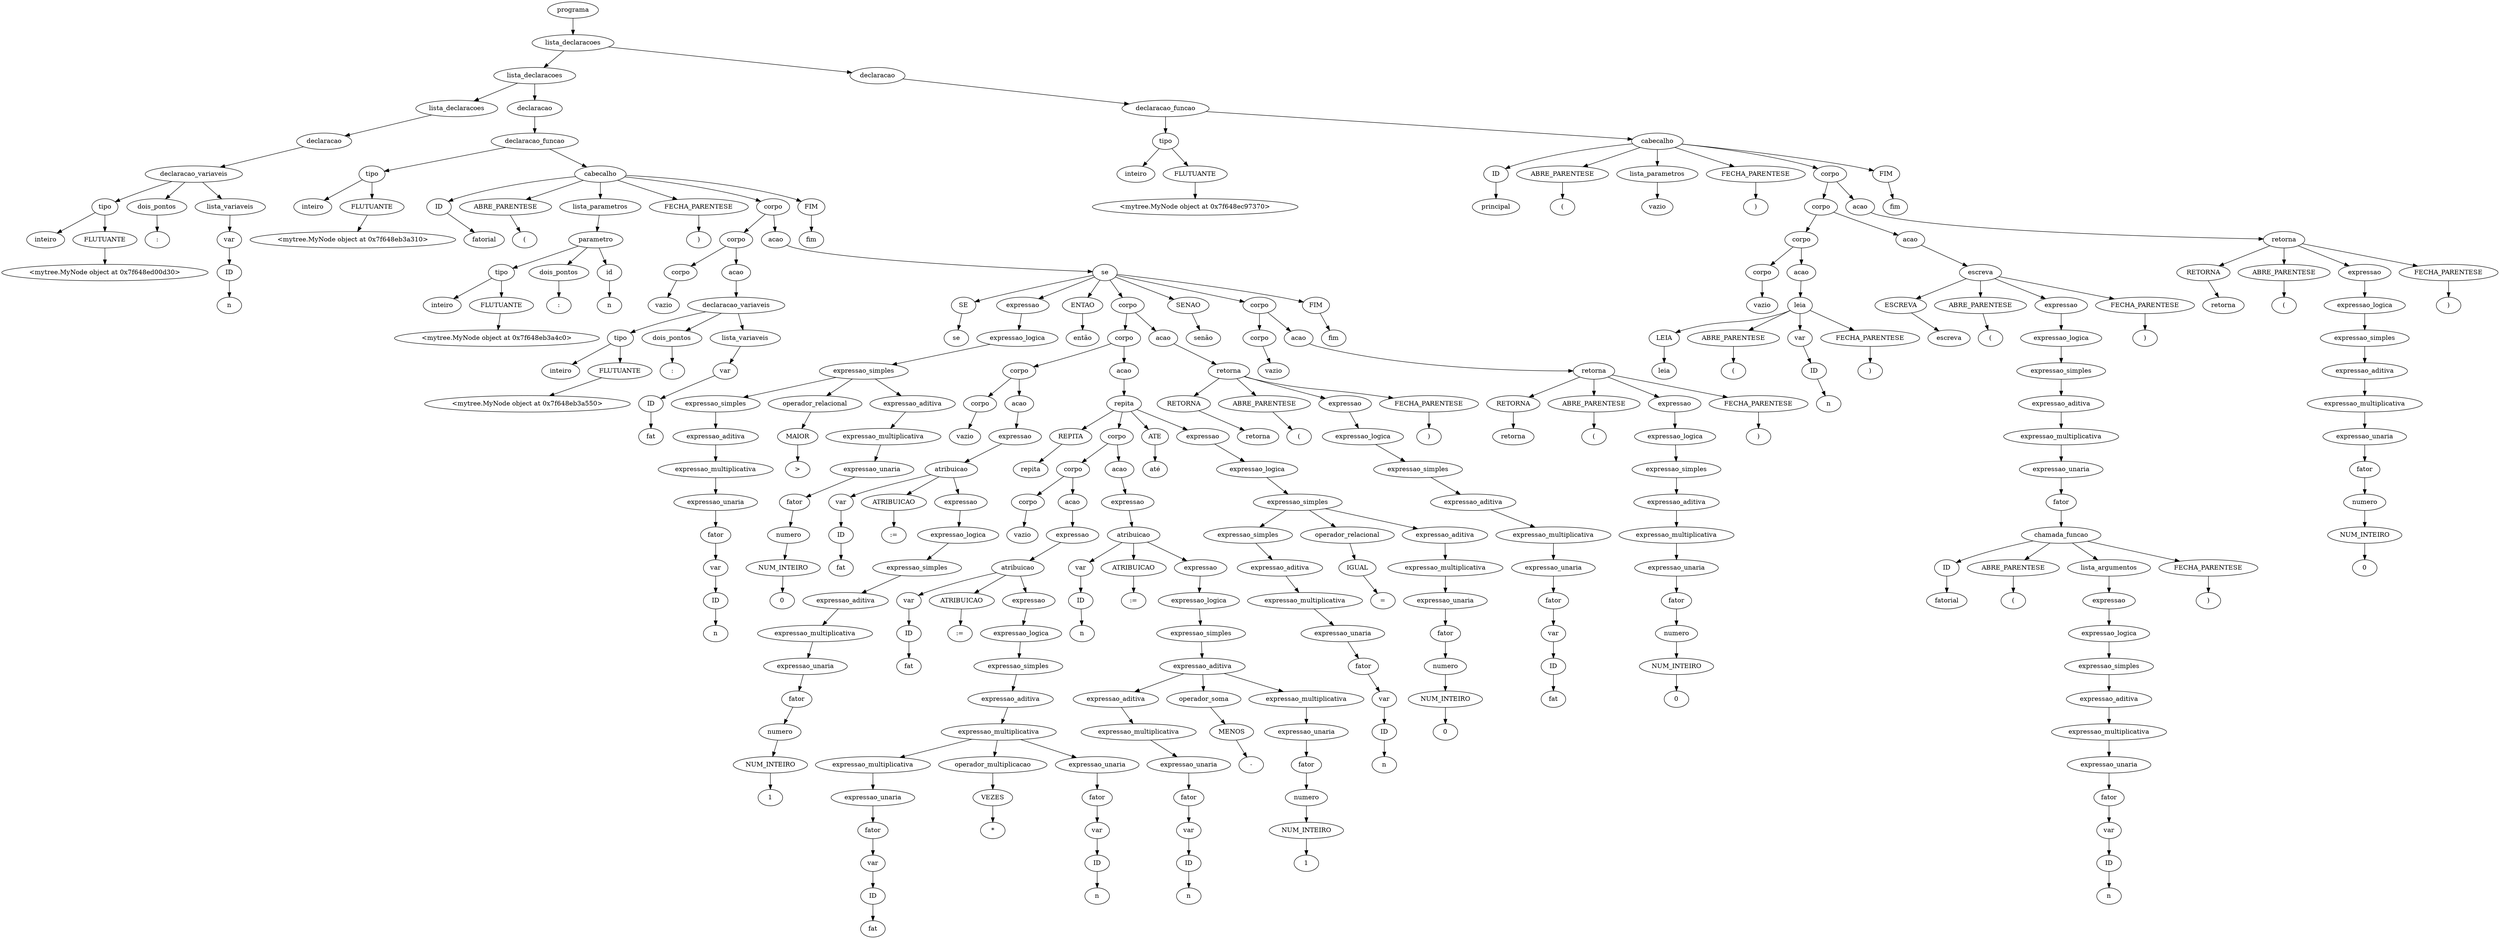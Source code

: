 digraph tree {
    "0x7f648eb3a3d0" [label="programa"];
    "0x7f648eb03280" [label="lista_declaracoes"];
    "0x7f648eb3a8e0" [label="lista_declaracoes"];
    "0x7f648ec97550" [label="lista_declaracoes"];
    "0x7f648ed13160" [label="declaracao"];
    "0x7f648eb3a370" [label="declaracao_variaveis"];
    "0x7f648ed00cd0" [label="tipo"];
    "0x7f648ed00d30" [label="inteiro"];
    "0x7f648eb3a1f0" [label="FLUTUANTE"];
    "0x7f648eb3a220" [label="<mytree.MyNode object at 0x7f648ed00d30>"];
    "0x7f648ed00a30" [label="dois_pontos"];
    "0x7f648eb3a490" [label=":"];
    "0x7f648eb3a1c0" [label="lista_variaveis"];
    "0x7f648ed13100" [label="var"];
    "0x7f648eca6700" [label="ID"];
    "0x7f648eb3a190" [label="n"];
    "0x7f648eb3a430" [label="declaracao"];
    "0x7f648eb3a160" [label="declaracao_funcao"];
    "0x7f648eb3a340" [label="tipo"];
    "0x7f648eb3a310" [label="inteiro"];
    "0x7f648eb3a2e0" [label="FLUTUANTE"];
    "0x7f648eb3a2b0" [label="<mytree.MyNode object at 0x7f648eb3a310>"];
    "0x7f648eb3a880" [label="cabecalho"];
    "0x7f648eb03f70" [label="ID"];
    "0x7f648eb03fa0" [label="fatorial"];
    "0x7f648eb03460" [label="ABRE_PARENTESE"];
    "0x7f648eb03400" [label="("];
    "0x7f648eb3a280" [label="lista_parametros"];
    "0x7f648eb3a460" [label="parametro"];
    "0x7f648eb3a100" [label="tipo"];
    "0x7f648eb3a4c0" [label="inteiro"];
    "0x7f648eb3a5b0" [label="FLUTUANTE"];
    "0x7f648eb3a5e0" [label="<mytree.MyNode object at 0x7f648eb3a4c0>"];
    "0x7f648eb3a520" [label="dois_pontos"];
    "0x7f648eb3a730" [label=":"];
    "0x7f648eb3a760" [label="id"];
    "0x7f648eb3a790" [label="n"];
    "0x7f648eb03880" [label="FECHA_PARENTESE"];
    "0x7f648eb038b0" [label=")"];
    "0x7f648eb3aca0" [label="corpo"];
    "0x7f648eb3a9d0" [label="corpo"];
    "0x7f648eb3a820" [label="corpo"];
    "0x7f648eb3a610" [label="vazio"];
    "0x7f648eb3a850" [label="acao"];
    "0x7f648eb3a970" [label="declaracao_variaveis"];
    "0x7f648eb3a580" [label="tipo"];
    "0x7f648eb3a550" [label="inteiro"];
    "0x7f648eb3a910" [label="FLUTUANTE"];
    "0x7f648eb3a940" [label="<mytree.MyNode object at 0x7f648eb3a550>"];
    "0x7f648eb3aa30" [label="dois_pontos"];
    "0x7f648eb3ab50" [label=":"];
    "0x7f648eb3a9a0" [label="lista_variaveis"];
    "0x7f648eb3a640" [label="var"];
    "0x7f648eb3a3a0" [label="ID"];
    "0x7f648eb3aa90" [label="fat"];
    "0x7f648eb3aa60" [label="acao"];
    "0x7f648eb0ff40" [label="se"];
    "0x7f648eb03a00" [label="SE"];
    "0x7f648eb03eb0" [label="se"];
    "0x7f648eb3af40" [label="expressao"];
    "0x7f648eb3ac70" [label="expressao_logica"];
    "0x7f648eb3ae80" [label="expressao_simples"];
    "0x7f648eb3ac10" [label="expressao_simples"];
    "0x7f648eb3aac0" [label="expressao_aditiva"];
    "0x7f648eb3abb0" [label="expressao_multiplicativa"];
    "0x7f648eb3ab20" [label="expressao_unaria"];
    "0x7f648eb3a8b0" [label="fator"];
    "0x7f648eb3a700" [label="var"];
    "0x7f648eb3a670" [label="ID"];
    "0x7f648eb3ab80" [label="n"];
    "0x7f648eb3ac40" [label="operador_relacional"];
    "0x7f648eb3acd0" [label="MAIOR"];
    "0x7f648eb3adc0" [label=">"];
    "0x7f648eb3ad60" [label="expressao_aditiva"];
    "0x7f648eb3aee0" [label="expressao_multiplicativa"];
    "0x7f648eb3adf0" [label="expressao_unaria"];
    "0x7f648eb3ad30" [label="fator"];
    "0x7f648eb3aaf0" [label="numero"];
    "0x7f648eb3abe0" [label="NUM_INTEIRO"];
    "0x7f648eb3aeb0" [label="0"];
    "0x7f648eb03ee0" [label="ENTAO"];
    "0x7f648eb03cd0" [label="então"];
    "0x7f648eb037c0" [label="corpo"];
    "0x7f648eb0ff70" [label="corpo"];
    "0x7f648eb0f4f0" [label="corpo"];
    "0x7f648eb0f0a0" [label="corpo"];
    "0x7f648eb3af70" [label="vazio"];
    "0x7f648eb0f400" [label="acao"];
    "0x7f648eb0f0d0" [label="expressao"];
    "0x7f648eb0f3a0" [label="atribuicao"];
    "0x7f648eb3afd0" [label="var"];
    "0x7f648eb3ad90" [label="ID"];
    "0x7f648eb0f190" [label="fat"];
    "0x7f648eb0f430" [label="ATRIBUICAO"];
    "0x7f648eb0f4c0" [label=":="];
    "0x7f648eb0f370" [label="expressao"];
    "0x7f648eb0f340" [label="expressao_logica"];
    "0x7f648eb0f280" [label="expressao_simples"];
    "0x7f648eb0f220" [label="expressao_aditiva"];
    "0x7f648eb0f310" [label="expressao_multiplicativa"];
    "0x7f648eb0f1c0" [label="expressao_unaria"];
    "0x7f648eb0f1f0" [label="fator"];
    "0x7f648eb3af10" [label="numero"];
    "0x7f648eb3afa0" [label="NUM_INTEIRO"];
    "0x7f648eb0f2e0" [label="1"];
    "0x7f648eb0f2b0" [label="acao"];
    "0x7f648eb03550" [label="repita"];
    "0x7f648eb035e0" [label="REPITA"];
    "0x7f648eb03580" [label="repita"];
    "0x7f648eb03130" [label="corpo"];
    "0x7f648eb0fb80" [label="corpo"];
    "0x7f648eb0f100" [label="corpo"];
    "0x7f648eb0f040" [label="vazio"];
    "0x7f648eb0f7f0" [label="acao"];
    "0x7f648eb0f580" [label="expressao"];
    "0x7f648eb0faf0" [label="atribuicao"];
    "0x7f648eb0f520" [label="var"];
    "0x7f648eb0f460" [label="ID"];
    "0x7f648eb0f640" [label="fat"];
    "0x7f648eb0f8e0" [label="ATRIBUICAO"];
    "0x7f648eb0fb50" [label=":="];
    "0x7f648eb0f850" [label="expressao"];
    "0x7f648eb0fa90" [label="expressao_logica"];
    "0x7f648eb0f9d0" [label="expressao_simples"];
    "0x7f648eb0f760" [label="expressao_aditiva"];
    "0x7f648eb0fa60" [label="expressao_multiplicativa"];
    "0x7f648eb0f7c0" [label="expressao_multiplicativa"];
    "0x7f648eb0f670" [label="expressao_unaria"];
    "0x7f648eb0f6a0" [label="fator"];
    "0x7f648eb0f550" [label="var"];
    "0x7f648eb0f3d0" [label="ID"];
    "0x7f648eb0f790" [label="fat"];
    "0x7f648eb0f910" [label="operador_multiplicacao"];
    "0x7f648eb0f6d0" [label="VEZES"];
    "0x7f648eb0f820" [label="*"];
    "0x7f648eb0f970" [label="expressao_unaria"];
    "0x7f648eb0f880" [label="fator"];
    "0x7f648eb0f700" [label="var"];
    "0x7f648eb0f730" [label="ID"];
    "0x7f648eb0fa30" [label="n"];
    "0x7f648eb0f8b0" [label="acao"];
    "0x7f648eb0fbb0" [label="expressao"];
    "0x7f648eb0fdf0" [label="atribuicao"];
    "0x7f648eb0f070" [label="var"];
    "0x7f648eb0f160" [label="ID"];
    "0x7f648eb0f610" [label="n"];
    "0x7f648eb0fd90" [label="ATRIBUICAO"];
    "0x7f648eb030a0" [label=":="];
    "0x7f648eb03070" [label="expressao"];
    "0x7f648eb0fe80" [label="expressao_logica"];
    "0x7f648eb0fd60" [label="expressao_simples"];
    "0x7f648eb0fe50" [label="expressao_aditiva"];
    "0x7f648eb0fc40" [label="expressao_aditiva"];
    "0x7f648eb0fd30" [label="expressao_multiplicativa"];
    "0x7f648eb0f5b0" [label="expressao_unaria"];
    "0x7f648eb0fc10" [label="fator"];
    "0x7f648eb0fa00" [label="var"];
    "0x7f648eb0f9a0" [label="ID"];
    "0x7f648eb0fd00" [label="n"];
    "0x7f648eb0feb0" [label="operador_soma"];
    "0x7f648eb0fcd0" [label="MENOS"];
    "0x7f648eb0fdc0" [label="-"];
    "0x7f648eb0ffd0" [label="expressao_multiplicativa"];
    "0x7f648eb0fee0" [label="expressao_unaria"];
    "0x7f648eb0fe20" [label="fator"];
    "0x7f648eb0fc70" [label="numero"];
    "0x7f648eb0fca0" [label="NUM_INTEIRO"];
    "0x7f648eb0ffa0" [label="1"];
    "0x7f648eb03610" [label="ATE"];
    "0x7f648eb03640" [label="até"];
    "0x7f648eb03520" [label="expressao"];
    "0x7f648eb03250" [label="expressao_logica"];
    "0x7f648eb03430" [label="expressao_simples"];
    "0x7f648eb031f0" [label="expressao_simples"];
    "0x7f648eb03040" [label="expressao_aditiva"];
    "0x7f648eb0fb20" [label="expressao_multiplicativa"];
    "0x7f648eb03160" [label="expressao_unaria"];
    "0x7f648eb030d0" [label="fator"];
    "0x7f648eb0fac0" [label="var"];
    "0x7f648eb0f5e0" [label="ID"];
    "0x7f648eb0fbe0" [label="n"];
    "0x7f648eb03220" [label="operador_relacional"];
    "0x7f648eb032b0" [label="IGUAL"];
    "0x7f648eb033a0" [label="="];
    "0x7f648eb03340" [label="expressao_aditiva"];
    "0x7f648eb034c0" [label="expressao_multiplicativa"];
    "0x7f648eb033d0" [label="expressao_unaria"];
    "0x7f648eb03310" [label="fator"];
    "0x7f648eb03190" [label="numero"];
    "0x7f648eb031c0" [label="NUM_INTEIRO"];
    "0x7f648eb03490" [label="0"];
    "0x7f648eb038e0" [label="acao"];
    "0x7f648eb03760" [label="retorna"];
    "0x7f648eb037f0" [label="RETORNA"];
    "0x7f648eb03910" [label="retorna"];
    "0x7f648eb03940" [label="ABRE_PARENTESE"];
    "0x7f648eb03970" [label="("];
    "0x7f648eb03730" [label="expressao"];
    "0x7f648eb03700" [label="expressao_logica"];
    "0x7f648eb036d0" [label="expressao_simples"];
    "0x7f648eb03100" [label="expressao_aditiva"];
    "0x7f648eb036a0" [label="expressao_multiplicativa"];
    "0x7f648eb0ff10" [label="expressao_unaria"];
    "0x7f648eb034f0" [label="fator"];
    "0x7f648eb0f490" [label="var"];
    "0x7f648eb0f130" [label="ID"];
    "0x7f648eb03670" [label="fat"];
    "0x7f648eb039a0" [label="FECHA_PARENTESE"];
    "0x7f648eb039d0" [label=")"];
    "0x7f648eb03ac0" [label="SENAO"];
    "0x7f648eb03af0" [label="senão"];
    "0x7f648eb03c70" [label="corpo"];
    "0x7f648eb03a30" [label="corpo"];
    "0x7f648eb0f250" [label="vazio"];
    "0x7f648eb03d90" [label="acao"];
    "0x7f648eb03c10" [label="retorna"];
    "0x7f648eb03ca0" [label="RETORNA"];
    "0x7f648eb03dc0" [label="retorna"];
    "0x7f648eb03df0" [label="ABRE_PARENTESE"];
    "0x7f648eb03e20" [label="("];
    "0x7f648eb03be0" [label="expressao"];
    "0x7f648eb03bb0" [label="expressao_logica"];
    "0x7f648eb03b20" [label="expressao_simples"];
    "0x7f648eb03a90" [label="expressao_aditiva"];
    "0x7f648eb03b80" [label="expressao_multiplicativa"];
    "0x7f648eb03820" [label="expressao_unaria"];
    "0x7f648eb03a60" [label="fator"];
    "0x7f648eb03850" [label="numero"];
    "0x7f648eb03370" [label="NUM_INTEIRO"];
    "0x7f648eb03b50" [label="0"];
    "0x7f648eb03e50" [label="FECHA_PARENTESE"];
    "0x7f648eb03e80" [label=")"];
    "0x7f648eb03f10" [label="FIM"];
    "0x7f648eb03f40" [label="fim"];
    "0x7f648eb03790" [label="FIM"];
    "0x7f648eb035b0" [label="fim"];
    "0x7f648eb3a130" [label="declaracao"];
    "0x7f648eb3a7c0" [label="declaracao_funcao"];
    "0x7f648ecb8280" [label="tipo"];
    "0x7f648ec97370" [label="inteiro"];
    "0x7f648eb3a400" [label="FLUTUANTE"];
    "0x7f648eb3a250" [label="<mytree.MyNode object at 0x7f648ec97370>"];
    "0x7f648ea7b310" [label="cabecalho"];
    "0x7f648ea7beb0" [label="ID"];
    "0x7f648ea7bee0" [label="principal"];
    "0x7f648ea7bcd0" [label="ABRE_PARENTESE"];
    "0x7f648ea7b790" [label="("];
    "0x7f648eb03c40" [label="lista_parametros"];
    "0x7f648eb3ae50" [label="vazio"];
    "0x7f648ea7b7c0" [label="FECHA_PARENTESE"];
    "0x7f648ea7bf10" [label=")"];
    "0x7f648ea7bc70" [label="corpo"];
    "0x7f648ea7b6d0" [label="corpo"];
    "0x7f648ea7b2e0" [label="corpo"];
    "0x7f648ea7b100" [label="corpo"];
    "0x7f648eb3a6d0" [label="vazio"];
    "0x7f648ea7b3a0" [label="acao"];
    "0x7f648ea7b1c0" [label="leia"];
    "0x7f648ea7b1f0" [label="LEIA"];
    "0x7f648ea7b3d0" [label="leia"];
    "0x7f648ea7b400" [label="ABRE_PARENTESE"];
    "0x7f648ea7b430" [label="("];
    "0x7f648eb032e0" [label="var"];
    "0x7f648ea7b070" [label="ID"];
    "0x7f648ea7b2b0" [label="n"];
    "0x7f648ea7b460" [label="FECHA_PARENTESE"];
    "0x7f648ea7b490" [label=")"];
    "0x7f648ea7ba00" [label="acao"];
    "0x7f648ea7b220" [label="escreva"];
    "0x7f648ea7b760" [label="ESCREVA"];
    "0x7f648ea7ba30" [label="escreva"];
    "0x7f648ea7ba60" [label="ABRE_PARENTESE"];
    "0x7f648ea7ba90" [label="("];
    "0x7f648ea7b280" [label="expressao"];
    "0x7f648ea7b970" [label="expressao_logica"];
    "0x7f648ea7b7f0" [label="expressao_simples"];
    "0x7f648ea7b130" [label="expressao_aditiva"];
    "0x7f648ea7b940" [label="expressao_multiplicativa"];
    "0x7f648ea7b700" [label="expressao_unaria"];
    "0x7f648ea7b820" [label="fator"];
    "0x7f648ea7b6a0" [label="chamada_funcao"];
    "0x7f648ea7b730" [label="ID"];
    "0x7f648ea7b850" [label="fatorial"];
    "0x7f648ea7b880" [label="ABRE_PARENTESE"];
    "0x7f648ea7b8b0" [label="("];
    "0x7f648ea7b670" [label="lista_argumentos"];
    "0x7f648ea7b640" [label="expressao"];
    "0x7f648ea7b610" [label="expressao_logica"];
    "0x7f648ea7b5e0" [label="expressao_simples"];
    "0x7f648ea7b550" [label="expressao_aditiva"];
    "0x7f648ea7b4f0" [label="expressao_multiplicativa"];
    "0x7f648ea7b340" [label="expressao_unaria"];
    "0x7f648ea7b520" [label="fator"];
    "0x7f648eb03fd0" [label="var"];
    "0x7f648ea7b0d0" [label="ID"];
    "0x7f648ea7b4c0" [label="n"];
    "0x7f648ea7b8e0" [label="FECHA_PARENTESE"];
    "0x7f648ea7b910" [label=")"];
    "0x7f648ea7bac0" [label="FECHA_PARENTESE"];
    "0x7f648ea7baf0" [label=")"];
    "0x7f648ea7bd90" [label="acao"];
    "0x7f648ea7bc10" [label="retorna"];
    "0x7f648ea7bca0" [label="RETORNA"];
    "0x7f648ea7bdc0" [label="retorna"];
    "0x7f648ea7bdf0" [label="ABRE_PARENTESE"];
    "0x7f648ea7be20" [label="("];
    "0x7f648ea7bbe0" [label="expressao"];
    "0x7f648ea7bbb0" [label="expressao_logica"];
    "0x7f648ea7bb80" [label="expressao_simples"];
    "0x7f648ea7b580" [label="expressao_aditiva"];
    "0x7f648ea7bb50" [label="expressao_multiplicativa"];
    "0x7f648ea7b9a0" [label="expressao_unaria"];
    "0x7f648ea7b250" [label="fator"];
    "0x7f648ea7b0a0" [label="numero"];
    "0x7f648ea7b040" [label="NUM_INTEIRO"];
    "0x7f648ea7bb20" [label="0"];
    "0x7f648ea7be50" [label="FECHA_PARENTESE"];
    "0x7f648ea7be80" [label=")"];
    "0x7f648ea7bf40" [label="FIM"];
    "0x7f648ea7bf70" [label="fim"];
    "0x7f648eb3a3d0" -> "0x7f648eb03280";
    "0x7f648eb03280" -> "0x7f648eb3a8e0";
    "0x7f648eb03280" -> "0x7f648eb3a130";
    "0x7f648eb3a8e0" -> "0x7f648ec97550";
    "0x7f648eb3a8e0" -> "0x7f648eb3a430";
    "0x7f648ec97550" -> "0x7f648ed13160";
    "0x7f648ed13160" -> "0x7f648eb3a370";
    "0x7f648eb3a370" -> "0x7f648ed00cd0";
    "0x7f648eb3a370" -> "0x7f648ed00a30";
    "0x7f648eb3a370" -> "0x7f648eb3a1c0";
    "0x7f648ed00cd0" -> "0x7f648ed00d30";
    "0x7f648ed00cd0" -> "0x7f648eb3a1f0";
    "0x7f648eb3a1f0" -> "0x7f648eb3a220";
    "0x7f648ed00a30" -> "0x7f648eb3a490";
    "0x7f648eb3a1c0" -> "0x7f648ed13100";
    "0x7f648ed13100" -> "0x7f648eca6700";
    "0x7f648eca6700" -> "0x7f648eb3a190";
    "0x7f648eb3a430" -> "0x7f648eb3a160";
    "0x7f648eb3a160" -> "0x7f648eb3a340";
    "0x7f648eb3a160" -> "0x7f648eb3a880";
    "0x7f648eb3a340" -> "0x7f648eb3a310";
    "0x7f648eb3a340" -> "0x7f648eb3a2e0";
    "0x7f648eb3a2e0" -> "0x7f648eb3a2b0";
    "0x7f648eb3a880" -> "0x7f648eb03f70";
    "0x7f648eb3a880" -> "0x7f648eb03460";
    "0x7f648eb3a880" -> "0x7f648eb3a280";
    "0x7f648eb3a880" -> "0x7f648eb03880";
    "0x7f648eb3a880" -> "0x7f648eb3aca0";
    "0x7f648eb3a880" -> "0x7f648eb03790";
    "0x7f648eb03f70" -> "0x7f648eb03fa0";
    "0x7f648eb03460" -> "0x7f648eb03400";
    "0x7f648eb3a280" -> "0x7f648eb3a460";
    "0x7f648eb3a460" -> "0x7f648eb3a100";
    "0x7f648eb3a460" -> "0x7f648eb3a520";
    "0x7f648eb3a460" -> "0x7f648eb3a760";
    "0x7f648eb3a100" -> "0x7f648eb3a4c0";
    "0x7f648eb3a100" -> "0x7f648eb3a5b0";
    "0x7f648eb3a5b0" -> "0x7f648eb3a5e0";
    "0x7f648eb3a520" -> "0x7f648eb3a730";
    "0x7f648eb3a760" -> "0x7f648eb3a790";
    "0x7f648eb03880" -> "0x7f648eb038b0";
    "0x7f648eb3aca0" -> "0x7f648eb3a9d0";
    "0x7f648eb3aca0" -> "0x7f648eb3aa60";
    "0x7f648eb3a9d0" -> "0x7f648eb3a820";
    "0x7f648eb3a9d0" -> "0x7f648eb3a850";
    "0x7f648eb3a820" -> "0x7f648eb3a610";
    "0x7f648eb3a850" -> "0x7f648eb3a970";
    "0x7f648eb3a970" -> "0x7f648eb3a580";
    "0x7f648eb3a970" -> "0x7f648eb3aa30";
    "0x7f648eb3a970" -> "0x7f648eb3a9a0";
    "0x7f648eb3a580" -> "0x7f648eb3a550";
    "0x7f648eb3a580" -> "0x7f648eb3a910";
    "0x7f648eb3a910" -> "0x7f648eb3a940";
    "0x7f648eb3aa30" -> "0x7f648eb3ab50";
    "0x7f648eb3a9a0" -> "0x7f648eb3a640";
    "0x7f648eb3a640" -> "0x7f648eb3a3a0";
    "0x7f648eb3a3a0" -> "0x7f648eb3aa90";
    "0x7f648eb3aa60" -> "0x7f648eb0ff40";
    "0x7f648eb0ff40" -> "0x7f648eb03a00";
    "0x7f648eb0ff40" -> "0x7f648eb3af40";
    "0x7f648eb0ff40" -> "0x7f648eb03ee0";
    "0x7f648eb0ff40" -> "0x7f648eb037c0";
    "0x7f648eb0ff40" -> "0x7f648eb03ac0";
    "0x7f648eb0ff40" -> "0x7f648eb03c70";
    "0x7f648eb0ff40" -> "0x7f648eb03f10";
    "0x7f648eb03a00" -> "0x7f648eb03eb0";
    "0x7f648eb3af40" -> "0x7f648eb3ac70";
    "0x7f648eb3ac70" -> "0x7f648eb3ae80";
    "0x7f648eb3ae80" -> "0x7f648eb3ac10";
    "0x7f648eb3ae80" -> "0x7f648eb3ac40";
    "0x7f648eb3ae80" -> "0x7f648eb3ad60";
    "0x7f648eb3ac10" -> "0x7f648eb3aac0";
    "0x7f648eb3aac0" -> "0x7f648eb3abb0";
    "0x7f648eb3abb0" -> "0x7f648eb3ab20";
    "0x7f648eb3ab20" -> "0x7f648eb3a8b0";
    "0x7f648eb3a8b0" -> "0x7f648eb3a700";
    "0x7f648eb3a700" -> "0x7f648eb3a670";
    "0x7f648eb3a670" -> "0x7f648eb3ab80";
    "0x7f648eb3ac40" -> "0x7f648eb3acd0";
    "0x7f648eb3acd0" -> "0x7f648eb3adc0";
    "0x7f648eb3ad60" -> "0x7f648eb3aee0";
    "0x7f648eb3aee0" -> "0x7f648eb3adf0";
    "0x7f648eb3adf0" -> "0x7f648eb3ad30";
    "0x7f648eb3ad30" -> "0x7f648eb3aaf0";
    "0x7f648eb3aaf0" -> "0x7f648eb3abe0";
    "0x7f648eb3abe0" -> "0x7f648eb3aeb0";
    "0x7f648eb03ee0" -> "0x7f648eb03cd0";
    "0x7f648eb037c0" -> "0x7f648eb0ff70";
    "0x7f648eb037c0" -> "0x7f648eb038e0";
    "0x7f648eb0ff70" -> "0x7f648eb0f4f0";
    "0x7f648eb0ff70" -> "0x7f648eb0f2b0";
    "0x7f648eb0f4f0" -> "0x7f648eb0f0a0";
    "0x7f648eb0f4f0" -> "0x7f648eb0f400";
    "0x7f648eb0f0a0" -> "0x7f648eb3af70";
    "0x7f648eb0f400" -> "0x7f648eb0f0d0";
    "0x7f648eb0f0d0" -> "0x7f648eb0f3a0";
    "0x7f648eb0f3a0" -> "0x7f648eb3afd0";
    "0x7f648eb0f3a0" -> "0x7f648eb0f430";
    "0x7f648eb0f3a0" -> "0x7f648eb0f370";
    "0x7f648eb3afd0" -> "0x7f648eb3ad90";
    "0x7f648eb3ad90" -> "0x7f648eb0f190";
    "0x7f648eb0f430" -> "0x7f648eb0f4c0";
    "0x7f648eb0f370" -> "0x7f648eb0f340";
    "0x7f648eb0f340" -> "0x7f648eb0f280";
    "0x7f648eb0f280" -> "0x7f648eb0f220";
    "0x7f648eb0f220" -> "0x7f648eb0f310";
    "0x7f648eb0f310" -> "0x7f648eb0f1c0";
    "0x7f648eb0f1c0" -> "0x7f648eb0f1f0";
    "0x7f648eb0f1f0" -> "0x7f648eb3af10";
    "0x7f648eb3af10" -> "0x7f648eb3afa0";
    "0x7f648eb3afa0" -> "0x7f648eb0f2e0";
    "0x7f648eb0f2b0" -> "0x7f648eb03550";
    "0x7f648eb03550" -> "0x7f648eb035e0";
    "0x7f648eb03550" -> "0x7f648eb03130";
    "0x7f648eb03550" -> "0x7f648eb03610";
    "0x7f648eb03550" -> "0x7f648eb03520";
    "0x7f648eb035e0" -> "0x7f648eb03580";
    "0x7f648eb03130" -> "0x7f648eb0fb80";
    "0x7f648eb03130" -> "0x7f648eb0f8b0";
    "0x7f648eb0fb80" -> "0x7f648eb0f100";
    "0x7f648eb0fb80" -> "0x7f648eb0f7f0";
    "0x7f648eb0f100" -> "0x7f648eb0f040";
    "0x7f648eb0f7f0" -> "0x7f648eb0f580";
    "0x7f648eb0f580" -> "0x7f648eb0faf0";
    "0x7f648eb0faf0" -> "0x7f648eb0f520";
    "0x7f648eb0faf0" -> "0x7f648eb0f8e0";
    "0x7f648eb0faf0" -> "0x7f648eb0f850";
    "0x7f648eb0f520" -> "0x7f648eb0f460";
    "0x7f648eb0f460" -> "0x7f648eb0f640";
    "0x7f648eb0f8e0" -> "0x7f648eb0fb50";
    "0x7f648eb0f850" -> "0x7f648eb0fa90";
    "0x7f648eb0fa90" -> "0x7f648eb0f9d0";
    "0x7f648eb0f9d0" -> "0x7f648eb0f760";
    "0x7f648eb0f760" -> "0x7f648eb0fa60";
    "0x7f648eb0fa60" -> "0x7f648eb0f7c0";
    "0x7f648eb0fa60" -> "0x7f648eb0f910";
    "0x7f648eb0fa60" -> "0x7f648eb0f970";
    "0x7f648eb0f7c0" -> "0x7f648eb0f670";
    "0x7f648eb0f670" -> "0x7f648eb0f6a0";
    "0x7f648eb0f6a0" -> "0x7f648eb0f550";
    "0x7f648eb0f550" -> "0x7f648eb0f3d0";
    "0x7f648eb0f3d0" -> "0x7f648eb0f790";
    "0x7f648eb0f910" -> "0x7f648eb0f6d0";
    "0x7f648eb0f6d0" -> "0x7f648eb0f820";
    "0x7f648eb0f970" -> "0x7f648eb0f880";
    "0x7f648eb0f880" -> "0x7f648eb0f700";
    "0x7f648eb0f700" -> "0x7f648eb0f730";
    "0x7f648eb0f730" -> "0x7f648eb0fa30";
    "0x7f648eb0f8b0" -> "0x7f648eb0fbb0";
    "0x7f648eb0fbb0" -> "0x7f648eb0fdf0";
    "0x7f648eb0fdf0" -> "0x7f648eb0f070";
    "0x7f648eb0fdf0" -> "0x7f648eb0fd90";
    "0x7f648eb0fdf0" -> "0x7f648eb03070";
    "0x7f648eb0f070" -> "0x7f648eb0f160";
    "0x7f648eb0f160" -> "0x7f648eb0f610";
    "0x7f648eb0fd90" -> "0x7f648eb030a0";
    "0x7f648eb03070" -> "0x7f648eb0fe80";
    "0x7f648eb0fe80" -> "0x7f648eb0fd60";
    "0x7f648eb0fd60" -> "0x7f648eb0fe50";
    "0x7f648eb0fe50" -> "0x7f648eb0fc40";
    "0x7f648eb0fe50" -> "0x7f648eb0feb0";
    "0x7f648eb0fe50" -> "0x7f648eb0ffd0";
    "0x7f648eb0fc40" -> "0x7f648eb0fd30";
    "0x7f648eb0fd30" -> "0x7f648eb0f5b0";
    "0x7f648eb0f5b0" -> "0x7f648eb0fc10";
    "0x7f648eb0fc10" -> "0x7f648eb0fa00";
    "0x7f648eb0fa00" -> "0x7f648eb0f9a0";
    "0x7f648eb0f9a0" -> "0x7f648eb0fd00";
    "0x7f648eb0feb0" -> "0x7f648eb0fcd0";
    "0x7f648eb0fcd0" -> "0x7f648eb0fdc0";
    "0x7f648eb0ffd0" -> "0x7f648eb0fee0";
    "0x7f648eb0fee0" -> "0x7f648eb0fe20";
    "0x7f648eb0fe20" -> "0x7f648eb0fc70";
    "0x7f648eb0fc70" -> "0x7f648eb0fca0";
    "0x7f648eb0fca0" -> "0x7f648eb0ffa0";
    "0x7f648eb03610" -> "0x7f648eb03640";
    "0x7f648eb03520" -> "0x7f648eb03250";
    "0x7f648eb03250" -> "0x7f648eb03430";
    "0x7f648eb03430" -> "0x7f648eb031f0";
    "0x7f648eb03430" -> "0x7f648eb03220";
    "0x7f648eb03430" -> "0x7f648eb03340";
    "0x7f648eb031f0" -> "0x7f648eb03040";
    "0x7f648eb03040" -> "0x7f648eb0fb20";
    "0x7f648eb0fb20" -> "0x7f648eb03160";
    "0x7f648eb03160" -> "0x7f648eb030d0";
    "0x7f648eb030d0" -> "0x7f648eb0fac0";
    "0x7f648eb0fac0" -> "0x7f648eb0f5e0";
    "0x7f648eb0f5e0" -> "0x7f648eb0fbe0";
    "0x7f648eb03220" -> "0x7f648eb032b0";
    "0x7f648eb032b0" -> "0x7f648eb033a0";
    "0x7f648eb03340" -> "0x7f648eb034c0";
    "0x7f648eb034c0" -> "0x7f648eb033d0";
    "0x7f648eb033d0" -> "0x7f648eb03310";
    "0x7f648eb03310" -> "0x7f648eb03190";
    "0x7f648eb03190" -> "0x7f648eb031c0";
    "0x7f648eb031c0" -> "0x7f648eb03490";
    "0x7f648eb038e0" -> "0x7f648eb03760";
    "0x7f648eb03760" -> "0x7f648eb037f0";
    "0x7f648eb03760" -> "0x7f648eb03940";
    "0x7f648eb03760" -> "0x7f648eb03730";
    "0x7f648eb03760" -> "0x7f648eb039a0";
    "0x7f648eb037f0" -> "0x7f648eb03910";
    "0x7f648eb03940" -> "0x7f648eb03970";
    "0x7f648eb03730" -> "0x7f648eb03700";
    "0x7f648eb03700" -> "0x7f648eb036d0";
    "0x7f648eb036d0" -> "0x7f648eb03100";
    "0x7f648eb03100" -> "0x7f648eb036a0";
    "0x7f648eb036a0" -> "0x7f648eb0ff10";
    "0x7f648eb0ff10" -> "0x7f648eb034f0";
    "0x7f648eb034f0" -> "0x7f648eb0f490";
    "0x7f648eb0f490" -> "0x7f648eb0f130";
    "0x7f648eb0f130" -> "0x7f648eb03670";
    "0x7f648eb039a0" -> "0x7f648eb039d0";
    "0x7f648eb03ac0" -> "0x7f648eb03af0";
    "0x7f648eb03c70" -> "0x7f648eb03a30";
    "0x7f648eb03c70" -> "0x7f648eb03d90";
    "0x7f648eb03a30" -> "0x7f648eb0f250";
    "0x7f648eb03d90" -> "0x7f648eb03c10";
    "0x7f648eb03c10" -> "0x7f648eb03ca0";
    "0x7f648eb03c10" -> "0x7f648eb03df0";
    "0x7f648eb03c10" -> "0x7f648eb03be0";
    "0x7f648eb03c10" -> "0x7f648eb03e50";
    "0x7f648eb03ca0" -> "0x7f648eb03dc0";
    "0x7f648eb03df0" -> "0x7f648eb03e20";
    "0x7f648eb03be0" -> "0x7f648eb03bb0";
    "0x7f648eb03bb0" -> "0x7f648eb03b20";
    "0x7f648eb03b20" -> "0x7f648eb03a90";
    "0x7f648eb03a90" -> "0x7f648eb03b80";
    "0x7f648eb03b80" -> "0x7f648eb03820";
    "0x7f648eb03820" -> "0x7f648eb03a60";
    "0x7f648eb03a60" -> "0x7f648eb03850";
    "0x7f648eb03850" -> "0x7f648eb03370";
    "0x7f648eb03370" -> "0x7f648eb03b50";
    "0x7f648eb03e50" -> "0x7f648eb03e80";
    "0x7f648eb03f10" -> "0x7f648eb03f40";
    "0x7f648eb03790" -> "0x7f648eb035b0";
    "0x7f648eb3a130" -> "0x7f648eb3a7c0";
    "0x7f648eb3a7c0" -> "0x7f648ecb8280";
    "0x7f648eb3a7c0" -> "0x7f648ea7b310";
    "0x7f648ecb8280" -> "0x7f648ec97370";
    "0x7f648ecb8280" -> "0x7f648eb3a400";
    "0x7f648eb3a400" -> "0x7f648eb3a250";
    "0x7f648ea7b310" -> "0x7f648ea7beb0";
    "0x7f648ea7b310" -> "0x7f648ea7bcd0";
    "0x7f648ea7b310" -> "0x7f648eb03c40";
    "0x7f648ea7b310" -> "0x7f648ea7b7c0";
    "0x7f648ea7b310" -> "0x7f648ea7bc70";
    "0x7f648ea7b310" -> "0x7f648ea7bf40";
    "0x7f648ea7beb0" -> "0x7f648ea7bee0";
    "0x7f648ea7bcd0" -> "0x7f648ea7b790";
    "0x7f648eb03c40" -> "0x7f648eb3ae50";
    "0x7f648ea7b7c0" -> "0x7f648ea7bf10";
    "0x7f648ea7bc70" -> "0x7f648ea7b6d0";
    "0x7f648ea7bc70" -> "0x7f648ea7bd90";
    "0x7f648ea7b6d0" -> "0x7f648ea7b2e0";
    "0x7f648ea7b6d0" -> "0x7f648ea7ba00";
    "0x7f648ea7b2e0" -> "0x7f648ea7b100";
    "0x7f648ea7b2e0" -> "0x7f648ea7b3a0";
    "0x7f648ea7b100" -> "0x7f648eb3a6d0";
    "0x7f648ea7b3a0" -> "0x7f648ea7b1c0";
    "0x7f648ea7b1c0" -> "0x7f648ea7b1f0";
    "0x7f648ea7b1c0" -> "0x7f648ea7b400";
    "0x7f648ea7b1c0" -> "0x7f648eb032e0";
    "0x7f648ea7b1c0" -> "0x7f648ea7b460";
    "0x7f648ea7b1f0" -> "0x7f648ea7b3d0";
    "0x7f648ea7b400" -> "0x7f648ea7b430";
    "0x7f648eb032e0" -> "0x7f648ea7b070";
    "0x7f648ea7b070" -> "0x7f648ea7b2b0";
    "0x7f648ea7b460" -> "0x7f648ea7b490";
    "0x7f648ea7ba00" -> "0x7f648ea7b220";
    "0x7f648ea7b220" -> "0x7f648ea7b760";
    "0x7f648ea7b220" -> "0x7f648ea7ba60";
    "0x7f648ea7b220" -> "0x7f648ea7b280";
    "0x7f648ea7b220" -> "0x7f648ea7bac0";
    "0x7f648ea7b760" -> "0x7f648ea7ba30";
    "0x7f648ea7ba60" -> "0x7f648ea7ba90";
    "0x7f648ea7b280" -> "0x7f648ea7b970";
    "0x7f648ea7b970" -> "0x7f648ea7b7f0";
    "0x7f648ea7b7f0" -> "0x7f648ea7b130";
    "0x7f648ea7b130" -> "0x7f648ea7b940";
    "0x7f648ea7b940" -> "0x7f648ea7b700";
    "0x7f648ea7b700" -> "0x7f648ea7b820";
    "0x7f648ea7b820" -> "0x7f648ea7b6a0";
    "0x7f648ea7b6a0" -> "0x7f648ea7b730";
    "0x7f648ea7b6a0" -> "0x7f648ea7b880";
    "0x7f648ea7b6a0" -> "0x7f648ea7b670";
    "0x7f648ea7b6a0" -> "0x7f648ea7b8e0";
    "0x7f648ea7b730" -> "0x7f648ea7b850";
    "0x7f648ea7b880" -> "0x7f648ea7b8b0";
    "0x7f648ea7b670" -> "0x7f648ea7b640";
    "0x7f648ea7b640" -> "0x7f648ea7b610";
    "0x7f648ea7b610" -> "0x7f648ea7b5e0";
    "0x7f648ea7b5e0" -> "0x7f648ea7b550";
    "0x7f648ea7b550" -> "0x7f648ea7b4f0";
    "0x7f648ea7b4f0" -> "0x7f648ea7b340";
    "0x7f648ea7b340" -> "0x7f648ea7b520";
    "0x7f648ea7b520" -> "0x7f648eb03fd0";
    "0x7f648eb03fd0" -> "0x7f648ea7b0d0";
    "0x7f648ea7b0d0" -> "0x7f648ea7b4c0";
    "0x7f648ea7b8e0" -> "0x7f648ea7b910";
    "0x7f648ea7bac0" -> "0x7f648ea7baf0";
    "0x7f648ea7bd90" -> "0x7f648ea7bc10";
    "0x7f648ea7bc10" -> "0x7f648ea7bca0";
    "0x7f648ea7bc10" -> "0x7f648ea7bdf0";
    "0x7f648ea7bc10" -> "0x7f648ea7bbe0";
    "0x7f648ea7bc10" -> "0x7f648ea7be50";
    "0x7f648ea7bca0" -> "0x7f648ea7bdc0";
    "0x7f648ea7bdf0" -> "0x7f648ea7be20";
    "0x7f648ea7bbe0" -> "0x7f648ea7bbb0";
    "0x7f648ea7bbb0" -> "0x7f648ea7bb80";
    "0x7f648ea7bb80" -> "0x7f648ea7b580";
    "0x7f648ea7b580" -> "0x7f648ea7bb50";
    "0x7f648ea7bb50" -> "0x7f648ea7b9a0";
    "0x7f648ea7b9a0" -> "0x7f648ea7b250";
    "0x7f648ea7b250" -> "0x7f648ea7b0a0";
    "0x7f648ea7b0a0" -> "0x7f648ea7b040";
    "0x7f648ea7b040" -> "0x7f648ea7bb20";
    "0x7f648ea7be50" -> "0x7f648ea7be80";
    "0x7f648ea7bf40" -> "0x7f648ea7bf70";
}
